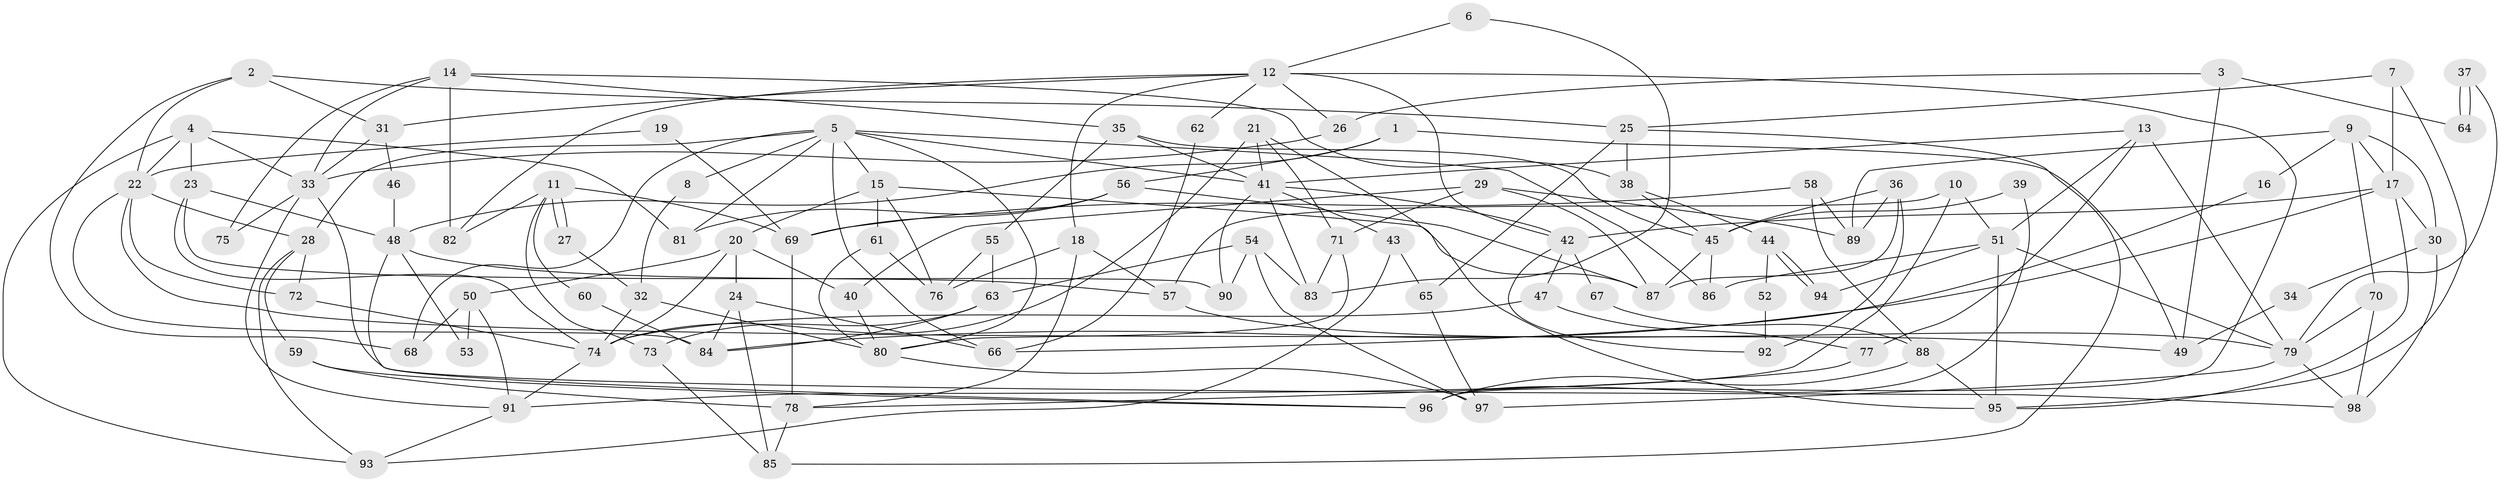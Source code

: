 // coarse degree distribution, {5: 0.12244897959183673, 11: 0.10204081632653061, 9: 0.02040816326530612, 2: 0.1836734693877551, 8: 0.08163265306122448, 7: 0.02040816326530612, 10: 0.04081632653061224, 6: 0.10204081632653061, 4: 0.14285714285714285, 3: 0.1836734693877551}
// Generated by graph-tools (version 1.1) at 2025/51/03/04/25 22:51:15]
// undirected, 98 vertices, 196 edges
graph export_dot {
  node [color=gray90,style=filled];
  1;
  2;
  3;
  4;
  5;
  6;
  7;
  8;
  9;
  10;
  11;
  12;
  13;
  14;
  15;
  16;
  17;
  18;
  19;
  20;
  21;
  22;
  23;
  24;
  25;
  26;
  27;
  28;
  29;
  30;
  31;
  32;
  33;
  34;
  35;
  36;
  37;
  38;
  39;
  40;
  41;
  42;
  43;
  44;
  45;
  46;
  47;
  48;
  49;
  50;
  51;
  52;
  53;
  54;
  55;
  56;
  57;
  58;
  59;
  60;
  61;
  62;
  63;
  64;
  65;
  66;
  67;
  68;
  69;
  70;
  71;
  72;
  73;
  74;
  75;
  76;
  77;
  78;
  79;
  80;
  81;
  82;
  83;
  84;
  85;
  86;
  87;
  88;
  89;
  90;
  91;
  92;
  93;
  94;
  95;
  96;
  97;
  98;
  1 -- 48;
  1 -- 56;
  1 -- 49;
  2 -- 68;
  2 -- 22;
  2 -- 25;
  2 -- 31;
  3 -- 26;
  3 -- 49;
  3 -- 64;
  4 -- 93;
  4 -- 23;
  4 -- 22;
  4 -- 33;
  4 -- 81;
  5 -- 80;
  5 -- 28;
  5 -- 8;
  5 -- 15;
  5 -- 41;
  5 -- 66;
  5 -- 68;
  5 -- 81;
  5 -- 86;
  6 -- 83;
  6 -- 12;
  7 -- 17;
  7 -- 25;
  7 -- 95;
  8 -- 32;
  9 -- 89;
  9 -- 17;
  9 -- 16;
  9 -- 30;
  9 -- 70;
  10 -- 91;
  10 -- 51;
  10 -- 57;
  11 -- 27;
  11 -- 27;
  11 -- 82;
  11 -- 60;
  11 -- 69;
  11 -- 73;
  12 -- 31;
  12 -- 42;
  12 -- 18;
  12 -- 26;
  12 -- 62;
  12 -- 82;
  12 -- 96;
  13 -- 79;
  13 -- 41;
  13 -- 51;
  13 -- 77;
  14 -- 35;
  14 -- 33;
  14 -- 38;
  14 -- 75;
  14 -- 82;
  15 -- 87;
  15 -- 20;
  15 -- 61;
  15 -- 76;
  16 -- 66;
  17 -- 95;
  17 -- 84;
  17 -- 30;
  17 -- 42;
  18 -- 57;
  18 -- 76;
  18 -- 78;
  19 -- 22;
  19 -- 69;
  20 -- 74;
  20 -- 24;
  20 -- 40;
  20 -- 50;
  21 -- 41;
  21 -- 95;
  21 -- 71;
  21 -- 74;
  22 -- 84;
  22 -- 28;
  22 -- 49;
  22 -- 72;
  23 -- 48;
  23 -- 74;
  23 -- 90;
  24 -- 85;
  24 -- 66;
  24 -- 84;
  25 -- 38;
  25 -- 65;
  25 -- 85;
  26 -- 33;
  27 -- 32;
  28 -- 72;
  28 -- 59;
  28 -- 93;
  29 -- 71;
  29 -- 40;
  29 -- 87;
  29 -- 89;
  30 -- 34;
  30 -- 98;
  31 -- 33;
  31 -- 46;
  32 -- 74;
  32 -- 80;
  33 -- 91;
  33 -- 75;
  33 -- 98;
  34 -- 49;
  35 -- 55;
  35 -- 45;
  35 -- 41;
  36 -- 45;
  36 -- 89;
  36 -- 87;
  36 -- 92;
  37 -- 79;
  37 -- 64;
  37 -- 64;
  38 -- 45;
  38 -- 44;
  39 -- 45;
  39 -- 96;
  40 -- 80;
  41 -- 42;
  41 -- 43;
  41 -- 83;
  41 -- 90;
  42 -- 47;
  42 -- 67;
  42 -- 92;
  43 -- 65;
  43 -- 93;
  44 -- 94;
  44 -- 94;
  44 -- 52;
  45 -- 87;
  45 -- 86;
  46 -- 48;
  47 -- 77;
  47 -- 74;
  48 -- 96;
  48 -- 57;
  48 -- 53;
  50 -- 91;
  50 -- 53;
  50 -- 68;
  51 -- 79;
  51 -- 86;
  51 -- 94;
  51 -- 95;
  52 -- 92;
  54 -- 90;
  54 -- 83;
  54 -- 63;
  54 -- 97;
  55 -- 63;
  55 -- 76;
  56 -- 87;
  56 -- 81;
  56 -- 69;
  57 -- 79;
  58 -- 88;
  58 -- 69;
  58 -- 89;
  59 -- 78;
  59 -- 96;
  60 -- 84;
  61 -- 76;
  61 -- 80;
  62 -- 66;
  63 -- 73;
  63 -- 84;
  65 -- 97;
  67 -- 88;
  69 -- 78;
  70 -- 98;
  70 -- 79;
  71 -- 80;
  71 -- 83;
  72 -- 74;
  73 -- 85;
  74 -- 91;
  77 -- 78;
  78 -- 85;
  79 -- 98;
  79 -- 97;
  80 -- 97;
  88 -- 96;
  88 -- 95;
  91 -- 93;
}

